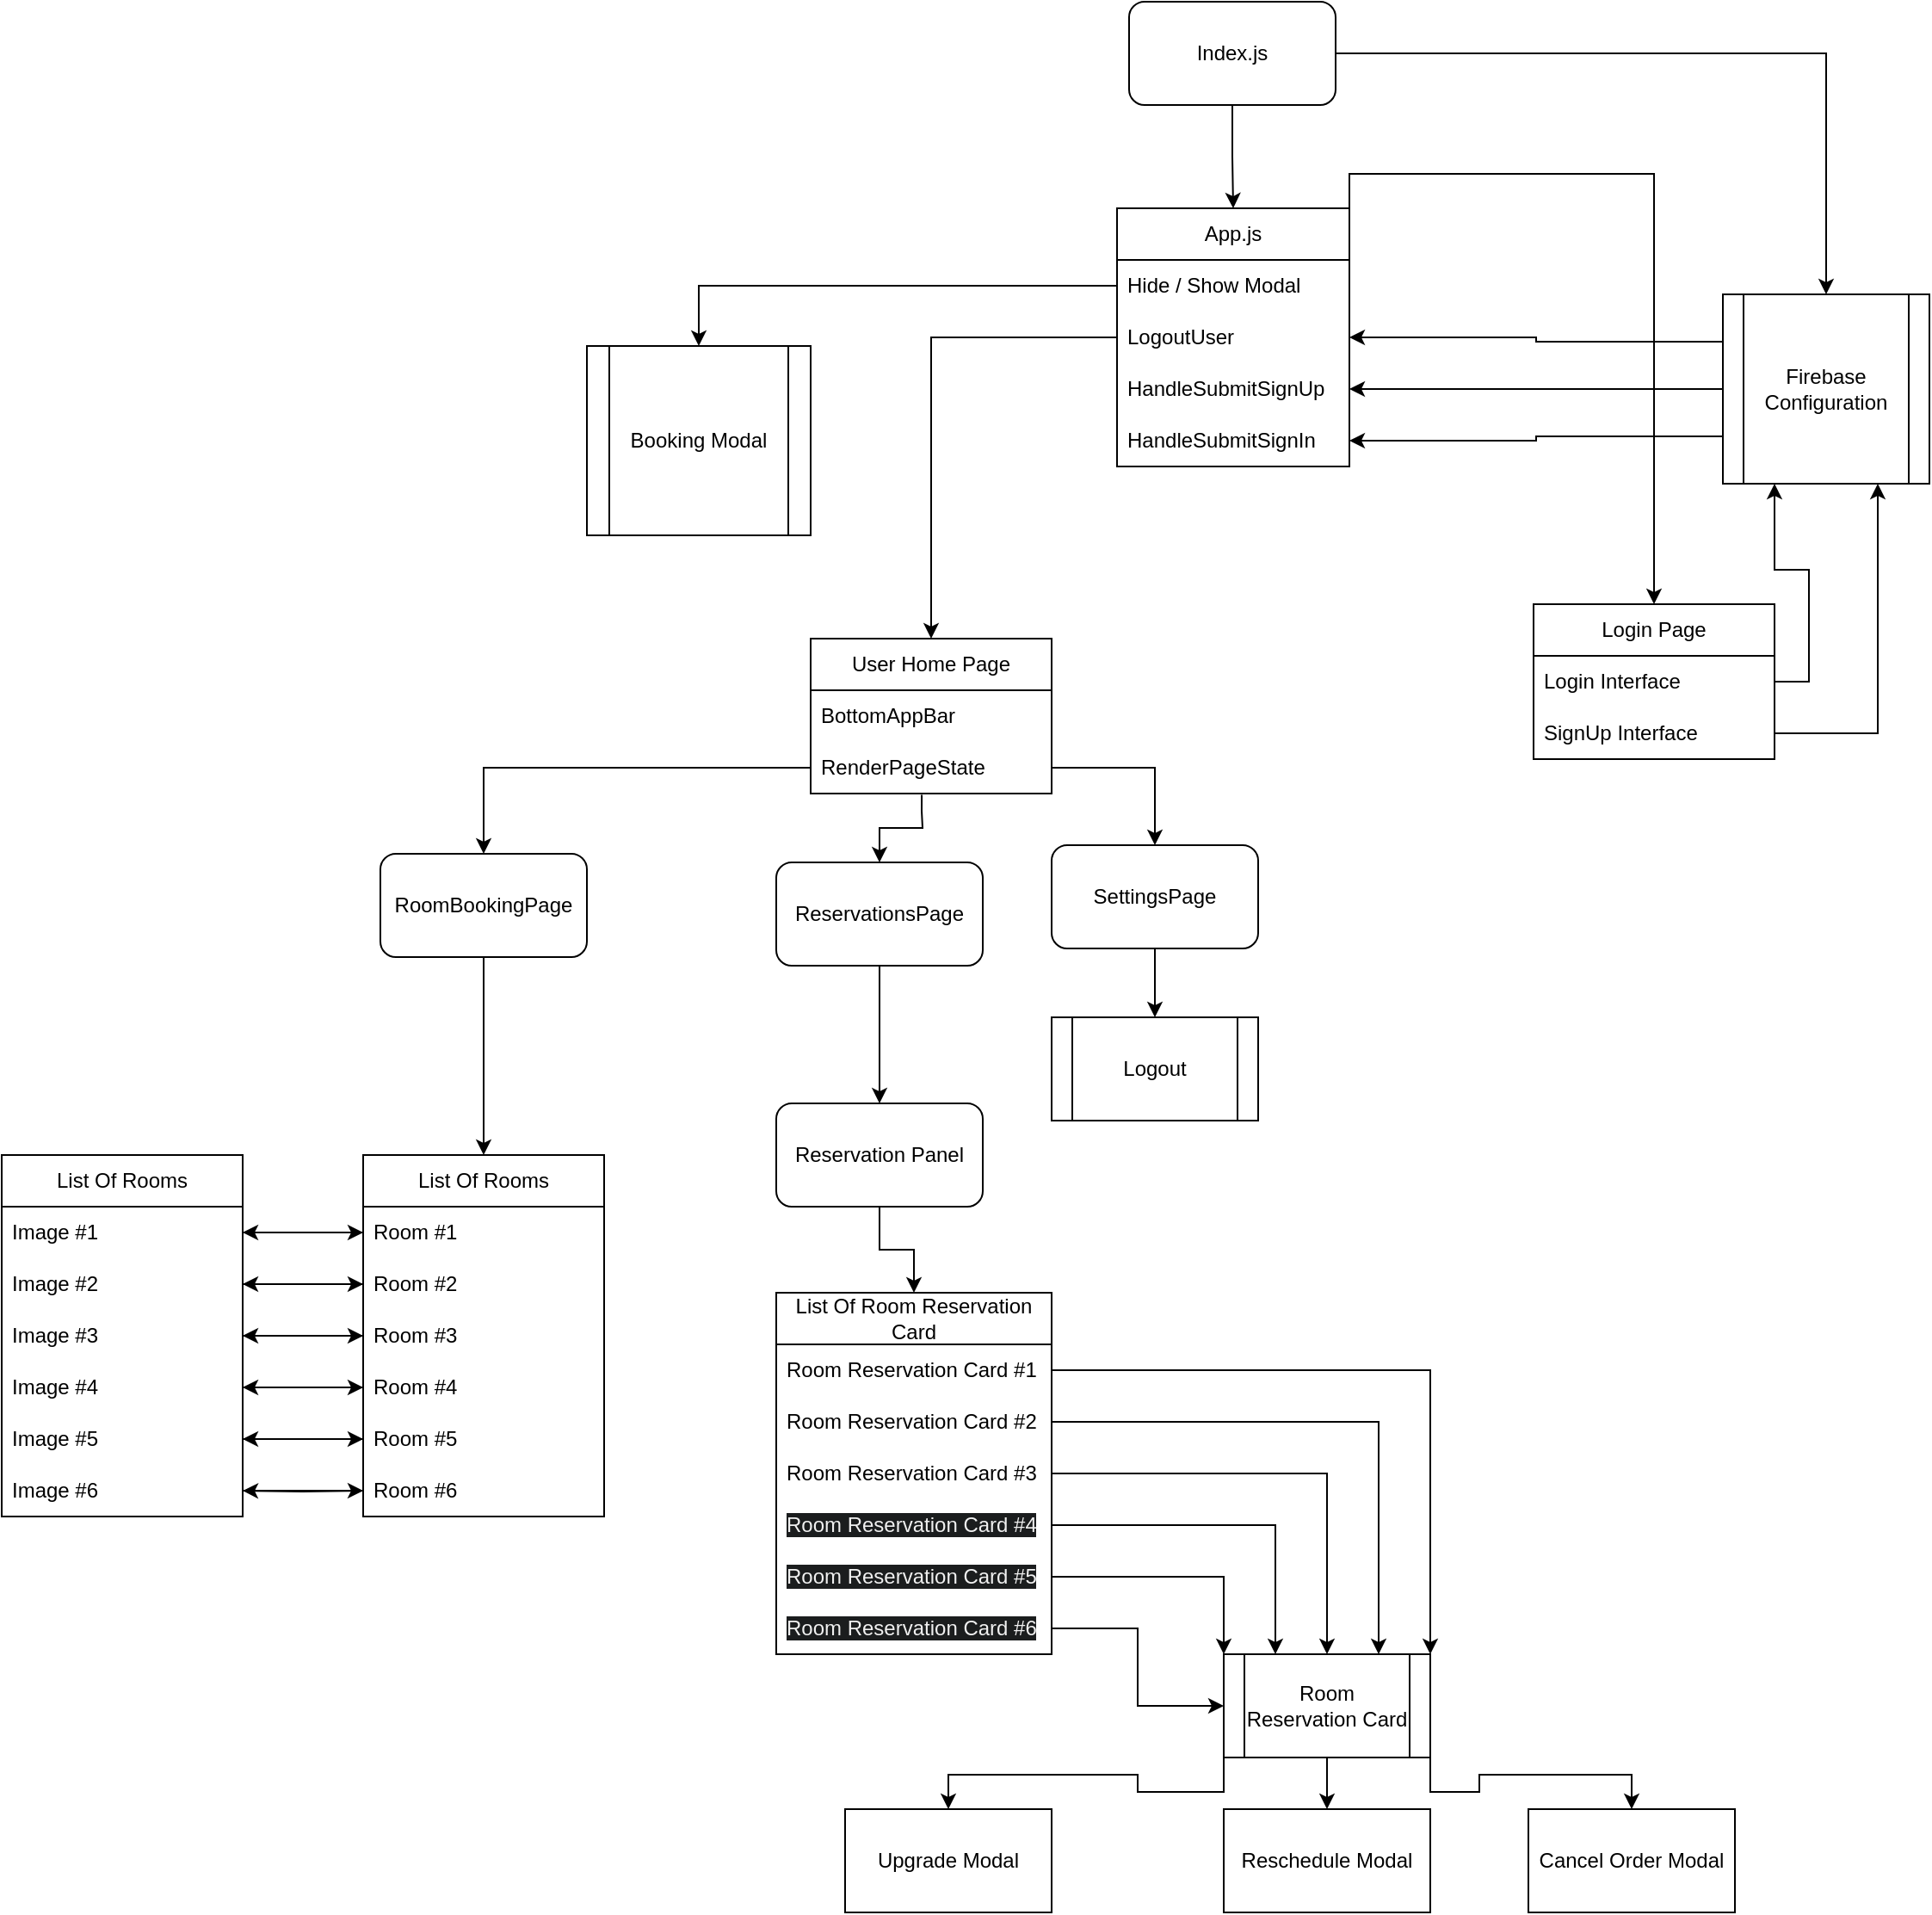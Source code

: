 <mxfile version="22.1.11" type="device">
  <diagram name="Page-1" id="fC-1QN6oKzip-LwIXJCM">
    <mxGraphModel dx="2195" dy="911" grid="1" gridSize="10" guides="1" tooltips="1" connect="1" arrows="1" fold="1" page="1" pageScale="1" pageWidth="827" pageHeight="1169" math="0" shadow="0">
      <root>
        <mxCell id="0" />
        <mxCell id="1" parent="0" />
        <mxCell id="4wX1jDL3cmZwA2tX-pQN-3" style="edgeStyle=orthogonalEdgeStyle;rounded=0;orthogonalLoop=1;jettySize=auto;html=1;exitX=0.5;exitY=1;exitDx=0;exitDy=0;entryX=0.5;entryY=0;entryDx=0;entryDy=0;" edge="1" parent="1" source="4wX1jDL3cmZwA2tX-pQN-1" target="4wX1jDL3cmZwA2tX-pQN-4">
          <mxGeometry relative="1" as="geometry">
            <mxPoint x="655" y="140" as="targetPoint" />
          </mxGeometry>
        </mxCell>
        <mxCell id="4wX1jDL3cmZwA2tX-pQN-11" style="edgeStyle=orthogonalEdgeStyle;rounded=0;orthogonalLoop=1;jettySize=auto;html=1;exitX=1;exitY=0.5;exitDx=0;exitDy=0;" edge="1" parent="1" source="4wX1jDL3cmZwA2tX-pQN-1" target="4wX1jDL3cmZwA2tX-pQN-10">
          <mxGeometry relative="1" as="geometry" />
        </mxCell>
        <mxCell id="4wX1jDL3cmZwA2tX-pQN-1" value="Index.js" style="rounded=1;whiteSpace=wrap;html=1;" vertex="1" parent="1">
          <mxGeometry x="595" y="30" width="120" height="60" as="geometry" />
        </mxCell>
        <mxCell id="4wX1jDL3cmZwA2tX-pQN-115" style="edgeStyle=orthogonalEdgeStyle;rounded=0;orthogonalLoop=1;jettySize=auto;html=1;exitX=1;exitY=0;exitDx=0;exitDy=0;entryX=0.5;entryY=0;entryDx=0;entryDy=0;" edge="1" parent="1" source="4wX1jDL3cmZwA2tX-pQN-4" target="4wX1jDL3cmZwA2tX-pQN-111">
          <mxGeometry relative="1" as="geometry" />
        </mxCell>
        <mxCell id="4wX1jDL3cmZwA2tX-pQN-4" value="App.js" style="swimlane;fontStyle=0;childLayout=stackLayout;horizontal=1;startSize=30;horizontalStack=0;resizeParent=1;resizeParentMax=0;resizeLast=0;collapsible=1;marginBottom=0;whiteSpace=wrap;html=1;" vertex="1" parent="1">
          <mxGeometry x="588" y="150" width="135" height="150" as="geometry">
            <mxRectangle x="355" y="150" width="70" height="30" as="alternateBounds" />
          </mxGeometry>
        </mxCell>
        <mxCell id="4wX1jDL3cmZwA2tX-pQN-8" value="Hide / Show Modal" style="text;strokeColor=none;fillColor=none;align=left;verticalAlign=middle;spacingLeft=4;spacingRight=4;overflow=hidden;points=[[0,0.5],[1,0.5]];portConstraint=eastwest;rotatable=0;whiteSpace=wrap;html=1;" vertex="1" parent="4wX1jDL3cmZwA2tX-pQN-4">
          <mxGeometry y="30" width="135" height="30" as="geometry" />
        </mxCell>
        <mxCell id="4wX1jDL3cmZwA2tX-pQN-5" value="LogoutUser" style="text;strokeColor=none;fillColor=none;align=left;verticalAlign=middle;spacingLeft=4;spacingRight=4;overflow=hidden;points=[[0,0.5],[1,0.5]];portConstraint=eastwest;rotatable=0;whiteSpace=wrap;html=1;" vertex="1" parent="4wX1jDL3cmZwA2tX-pQN-4">
          <mxGeometry y="60" width="135" height="30" as="geometry" />
        </mxCell>
        <mxCell id="4wX1jDL3cmZwA2tX-pQN-6" value="HandleSubmitSignUp" style="text;strokeColor=none;fillColor=none;align=left;verticalAlign=middle;spacingLeft=4;spacingRight=4;overflow=hidden;points=[[0,0.5],[1,0.5]];portConstraint=eastwest;rotatable=0;whiteSpace=wrap;html=1;" vertex="1" parent="4wX1jDL3cmZwA2tX-pQN-4">
          <mxGeometry y="90" width="135" height="30" as="geometry" />
        </mxCell>
        <mxCell id="4wX1jDL3cmZwA2tX-pQN-7" value="HandleSubmitSignIn" style="text;strokeColor=none;fillColor=none;align=left;verticalAlign=middle;spacingLeft=4;spacingRight=4;overflow=hidden;points=[[0,0.5],[1,0.5]];portConstraint=eastwest;rotatable=0;whiteSpace=wrap;html=1;" vertex="1" parent="4wX1jDL3cmZwA2tX-pQN-4">
          <mxGeometry y="120" width="135" height="30" as="geometry" />
        </mxCell>
        <mxCell id="4wX1jDL3cmZwA2tX-pQN-12" style="edgeStyle=orthogonalEdgeStyle;rounded=0;orthogonalLoop=1;jettySize=auto;html=1;exitX=0;exitY=0.25;exitDx=0;exitDy=0;entryX=1;entryY=0.5;entryDx=0;entryDy=0;" edge="1" parent="1" source="4wX1jDL3cmZwA2tX-pQN-10" target="4wX1jDL3cmZwA2tX-pQN-5">
          <mxGeometry relative="1" as="geometry" />
        </mxCell>
        <mxCell id="4wX1jDL3cmZwA2tX-pQN-19" style="edgeStyle=orthogonalEdgeStyle;rounded=0;orthogonalLoop=1;jettySize=auto;html=1;exitX=0;exitY=0.5;exitDx=0;exitDy=0;entryX=1;entryY=0.5;entryDx=0;entryDy=0;" edge="1" parent="1" source="4wX1jDL3cmZwA2tX-pQN-10" target="4wX1jDL3cmZwA2tX-pQN-6">
          <mxGeometry relative="1" as="geometry" />
        </mxCell>
        <mxCell id="4wX1jDL3cmZwA2tX-pQN-20" style="edgeStyle=orthogonalEdgeStyle;rounded=0;orthogonalLoop=1;jettySize=auto;html=1;exitX=0;exitY=0.75;exitDx=0;exitDy=0;entryX=1;entryY=0.5;entryDx=0;entryDy=0;" edge="1" parent="1" source="4wX1jDL3cmZwA2tX-pQN-10" target="4wX1jDL3cmZwA2tX-pQN-7">
          <mxGeometry relative="1" as="geometry" />
        </mxCell>
        <mxCell id="4wX1jDL3cmZwA2tX-pQN-10" value="Firebase Configuration" style="shape=process;whiteSpace=wrap;html=1;backgroundOutline=1;" vertex="1" parent="1">
          <mxGeometry x="940" y="200" width="120" height="110" as="geometry" />
        </mxCell>
        <mxCell id="4wX1jDL3cmZwA2tX-pQN-15" value="Booking Modal" style="shape=process;whiteSpace=wrap;html=1;backgroundOutline=1;" vertex="1" parent="1">
          <mxGeometry x="280" y="230" width="130" height="110" as="geometry" />
        </mxCell>
        <mxCell id="4wX1jDL3cmZwA2tX-pQN-16" style="edgeStyle=orthogonalEdgeStyle;rounded=0;orthogonalLoop=1;jettySize=auto;html=1;exitX=0;exitY=0.5;exitDx=0;exitDy=0;entryX=0.5;entryY=0;entryDx=0;entryDy=0;" edge="1" parent="1" source="4wX1jDL3cmZwA2tX-pQN-8" target="4wX1jDL3cmZwA2tX-pQN-15">
          <mxGeometry relative="1" as="geometry" />
        </mxCell>
        <mxCell id="4wX1jDL3cmZwA2tX-pQN-24" value="User Home Page" style="swimlane;fontStyle=0;childLayout=stackLayout;horizontal=1;startSize=30;horizontalStack=0;resizeParent=1;resizeParentMax=0;resizeLast=0;collapsible=1;marginBottom=0;whiteSpace=wrap;html=1;" vertex="1" parent="1">
          <mxGeometry x="410" y="400" width="140" height="90" as="geometry" />
        </mxCell>
        <mxCell id="4wX1jDL3cmZwA2tX-pQN-26" value="BottomAppBar" style="text;strokeColor=none;fillColor=none;align=left;verticalAlign=middle;spacingLeft=4;spacingRight=4;overflow=hidden;points=[[0,0.5],[1,0.5]];portConstraint=eastwest;rotatable=0;whiteSpace=wrap;html=1;" vertex="1" parent="4wX1jDL3cmZwA2tX-pQN-24">
          <mxGeometry y="30" width="140" height="30" as="geometry" />
        </mxCell>
        <mxCell id="4wX1jDL3cmZwA2tX-pQN-25" value="RenderPageState" style="text;strokeColor=none;fillColor=none;align=left;verticalAlign=middle;spacingLeft=4;spacingRight=4;overflow=hidden;points=[[0,0.5],[1,0.5]];portConstraint=eastwest;rotatable=0;whiteSpace=wrap;html=1;" vertex="1" parent="4wX1jDL3cmZwA2tX-pQN-24">
          <mxGeometry y="60" width="140" height="30" as="geometry" />
        </mxCell>
        <mxCell id="4wX1jDL3cmZwA2tX-pQN-61" style="edgeStyle=orthogonalEdgeStyle;rounded=0;orthogonalLoop=1;jettySize=auto;html=1;exitX=0.5;exitY=1;exitDx=0;exitDy=0;entryX=0.5;entryY=0;entryDx=0;entryDy=0;" edge="1" parent="1" source="4wX1jDL3cmZwA2tX-pQN-28" target="4wX1jDL3cmZwA2tX-pQN-43">
          <mxGeometry relative="1" as="geometry" />
        </mxCell>
        <mxCell id="4wX1jDL3cmZwA2tX-pQN-28" value="RoomBookingPage" style="rounded=1;whiteSpace=wrap;html=1;" vertex="1" parent="1">
          <mxGeometry x="160" y="525" width="120" height="60" as="geometry" />
        </mxCell>
        <mxCell id="4wX1jDL3cmZwA2tX-pQN-38" style="edgeStyle=orthogonalEdgeStyle;rounded=0;orthogonalLoop=1;jettySize=auto;html=1;exitX=0.5;exitY=1;exitDx=0;exitDy=0;entryX=0.5;entryY=0;entryDx=0;entryDy=0;" edge="1" parent="1" source="4wX1jDL3cmZwA2tX-pQN-29" target="4wX1jDL3cmZwA2tX-pQN-37">
          <mxGeometry relative="1" as="geometry" />
        </mxCell>
        <mxCell id="4wX1jDL3cmZwA2tX-pQN-29" value="SettingsPage" style="rounded=1;whiteSpace=wrap;html=1;" vertex="1" parent="1">
          <mxGeometry x="550" y="520" width="120" height="60" as="geometry" />
        </mxCell>
        <mxCell id="4wX1jDL3cmZwA2tX-pQN-76" value="" style="edgeStyle=orthogonalEdgeStyle;rounded=0;orthogonalLoop=1;jettySize=auto;html=1;" edge="1" parent="1" source="4wX1jDL3cmZwA2tX-pQN-30" target="4wX1jDL3cmZwA2tX-pQN-75">
          <mxGeometry relative="1" as="geometry" />
        </mxCell>
        <mxCell id="4wX1jDL3cmZwA2tX-pQN-30" value="ReservationsPage" style="rounded=1;whiteSpace=wrap;html=1;" vertex="1" parent="1">
          <mxGeometry x="390" y="530" width="120" height="60" as="geometry" />
        </mxCell>
        <mxCell id="4wX1jDL3cmZwA2tX-pQN-35" style="edgeStyle=orthogonalEdgeStyle;rounded=0;orthogonalLoop=1;jettySize=auto;html=1;exitX=0;exitY=0.5;exitDx=0;exitDy=0;entryX=0.5;entryY=0;entryDx=0;entryDy=0;" edge="1" parent="1" source="4wX1jDL3cmZwA2tX-pQN-5" target="4wX1jDL3cmZwA2tX-pQN-24">
          <mxGeometry relative="1" as="geometry" />
        </mxCell>
        <mxCell id="4wX1jDL3cmZwA2tX-pQN-37" value="Logout" style="shape=process;whiteSpace=wrap;html=1;backgroundOutline=1;" vertex="1" parent="1">
          <mxGeometry x="550" y="620" width="120" height="60" as="geometry" />
        </mxCell>
        <mxCell id="4wX1jDL3cmZwA2tX-pQN-39" style="edgeStyle=orthogonalEdgeStyle;rounded=0;orthogonalLoop=1;jettySize=auto;html=1;exitX=1;exitY=0.5;exitDx=0;exitDy=0;entryX=0.5;entryY=0;entryDx=0;entryDy=0;" edge="1" parent="1" source="4wX1jDL3cmZwA2tX-pQN-25" target="4wX1jDL3cmZwA2tX-pQN-29">
          <mxGeometry relative="1" as="geometry" />
        </mxCell>
        <mxCell id="4wX1jDL3cmZwA2tX-pQN-40" style="edgeStyle=orthogonalEdgeStyle;rounded=0;orthogonalLoop=1;jettySize=auto;html=1;exitX=0;exitY=0.5;exitDx=0;exitDy=0;entryX=0.5;entryY=0;entryDx=0;entryDy=0;" edge="1" parent="1" source="4wX1jDL3cmZwA2tX-pQN-25" target="4wX1jDL3cmZwA2tX-pQN-28">
          <mxGeometry relative="1" as="geometry" />
        </mxCell>
        <mxCell id="4wX1jDL3cmZwA2tX-pQN-42" style="edgeStyle=orthogonalEdgeStyle;rounded=0;orthogonalLoop=1;jettySize=auto;html=1;exitX=0.461;exitY=1.027;exitDx=0;exitDy=0;entryX=0.5;entryY=0;entryDx=0;entryDy=0;exitPerimeter=0;" edge="1" parent="1" source="4wX1jDL3cmZwA2tX-pQN-25" target="4wX1jDL3cmZwA2tX-pQN-30">
          <mxGeometry relative="1" as="geometry">
            <Array as="points">
              <mxPoint x="475" y="500" />
              <mxPoint x="475" y="510" />
              <mxPoint x="460" y="510" />
            </Array>
          </mxGeometry>
        </mxCell>
        <mxCell id="4wX1jDL3cmZwA2tX-pQN-43" value="List Of Rooms" style="swimlane;fontStyle=0;childLayout=stackLayout;horizontal=1;startSize=30;horizontalStack=0;resizeParent=1;resizeParentMax=0;resizeLast=0;collapsible=1;marginBottom=0;whiteSpace=wrap;html=1;" vertex="1" parent="1">
          <mxGeometry x="150" y="700" width="140" height="210" as="geometry" />
        </mxCell>
        <mxCell id="4wX1jDL3cmZwA2tX-pQN-44" value="Room #1" style="text;strokeColor=none;fillColor=none;align=left;verticalAlign=middle;spacingLeft=4;spacingRight=4;overflow=hidden;points=[[0,0.5],[1,0.5]];portConstraint=eastwest;rotatable=0;whiteSpace=wrap;html=1;" vertex="1" parent="4wX1jDL3cmZwA2tX-pQN-43">
          <mxGeometry y="30" width="140" height="30" as="geometry" />
        </mxCell>
        <mxCell id="4wX1jDL3cmZwA2tX-pQN-45" value="Room #2" style="text;strokeColor=none;fillColor=none;align=left;verticalAlign=middle;spacingLeft=4;spacingRight=4;overflow=hidden;points=[[0,0.5],[1,0.5]];portConstraint=eastwest;rotatable=0;whiteSpace=wrap;html=1;" vertex="1" parent="4wX1jDL3cmZwA2tX-pQN-43">
          <mxGeometry y="60" width="140" height="30" as="geometry" />
        </mxCell>
        <mxCell id="4wX1jDL3cmZwA2tX-pQN-46" value="Room #3" style="text;strokeColor=none;fillColor=none;align=left;verticalAlign=middle;spacingLeft=4;spacingRight=4;overflow=hidden;points=[[0,0.5],[1,0.5]];portConstraint=eastwest;rotatable=0;whiteSpace=wrap;html=1;" vertex="1" parent="4wX1jDL3cmZwA2tX-pQN-43">
          <mxGeometry y="90" width="140" height="30" as="geometry" />
        </mxCell>
        <mxCell id="4wX1jDL3cmZwA2tX-pQN-57" value="Room #4" style="text;strokeColor=none;fillColor=none;align=left;verticalAlign=middle;spacingLeft=4;spacingRight=4;overflow=hidden;points=[[0,0.5],[1,0.5]];portConstraint=eastwest;rotatable=0;whiteSpace=wrap;html=1;" vertex="1" parent="4wX1jDL3cmZwA2tX-pQN-43">
          <mxGeometry y="120" width="140" height="30" as="geometry" />
        </mxCell>
        <mxCell id="4wX1jDL3cmZwA2tX-pQN-58" value="Room #5" style="text;strokeColor=none;fillColor=none;align=left;verticalAlign=middle;spacingLeft=4;spacingRight=4;overflow=hidden;points=[[0,0.5],[1,0.5]];portConstraint=eastwest;rotatable=0;whiteSpace=wrap;html=1;" vertex="1" parent="4wX1jDL3cmZwA2tX-pQN-43">
          <mxGeometry y="150" width="140" height="30" as="geometry" />
        </mxCell>
        <mxCell id="4wX1jDL3cmZwA2tX-pQN-59" value="Room #6" style="text;strokeColor=none;fillColor=none;align=left;verticalAlign=middle;spacingLeft=4;spacingRight=4;overflow=hidden;points=[[0,0.5],[1,0.5]];portConstraint=eastwest;rotatable=0;whiteSpace=wrap;html=1;" vertex="1" parent="4wX1jDL3cmZwA2tX-pQN-43">
          <mxGeometry y="180" width="140" height="30" as="geometry" />
        </mxCell>
        <mxCell id="4wX1jDL3cmZwA2tX-pQN-62" value="List Of Rooms" style="swimlane;fontStyle=0;childLayout=stackLayout;horizontal=1;startSize=30;horizontalStack=0;resizeParent=1;resizeParentMax=0;resizeLast=0;collapsible=1;marginBottom=0;whiteSpace=wrap;html=1;" vertex="1" parent="1">
          <mxGeometry x="-60" y="700" width="140" height="210" as="geometry" />
        </mxCell>
        <mxCell id="4wX1jDL3cmZwA2tX-pQN-63" value="Image #1" style="text;strokeColor=none;fillColor=none;align=left;verticalAlign=middle;spacingLeft=4;spacingRight=4;overflow=hidden;points=[[0,0.5],[1,0.5]];portConstraint=eastwest;rotatable=0;whiteSpace=wrap;html=1;" vertex="1" parent="4wX1jDL3cmZwA2tX-pQN-62">
          <mxGeometry y="30" width="140" height="30" as="geometry" />
        </mxCell>
        <mxCell id="4wX1jDL3cmZwA2tX-pQN-106" style="edgeStyle=orthogonalEdgeStyle;rounded=0;orthogonalLoop=1;jettySize=auto;html=1;exitX=1;exitY=0.5;exitDx=0;exitDy=0;" edge="1" parent="4wX1jDL3cmZwA2tX-pQN-62" source="4wX1jDL3cmZwA2tX-pQN-64">
          <mxGeometry relative="1" as="geometry">
            <mxPoint x="210" y="75" as="targetPoint" />
          </mxGeometry>
        </mxCell>
        <mxCell id="4wX1jDL3cmZwA2tX-pQN-64" value="Image #2" style="text;strokeColor=none;fillColor=none;align=left;verticalAlign=middle;spacingLeft=4;spacingRight=4;overflow=hidden;points=[[0,0.5],[1,0.5]];portConstraint=eastwest;rotatable=0;whiteSpace=wrap;html=1;" vertex="1" parent="4wX1jDL3cmZwA2tX-pQN-62">
          <mxGeometry y="60" width="140" height="30" as="geometry" />
        </mxCell>
        <mxCell id="4wX1jDL3cmZwA2tX-pQN-65" value="Image&amp;nbsp;#3" style="text;strokeColor=none;fillColor=none;align=left;verticalAlign=middle;spacingLeft=4;spacingRight=4;overflow=hidden;points=[[0,0.5],[1,0.5]];portConstraint=eastwest;rotatable=0;whiteSpace=wrap;html=1;" vertex="1" parent="4wX1jDL3cmZwA2tX-pQN-62">
          <mxGeometry y="90" width="140" height="30" as="geometry" />
        </mxCell>
        <mxCell id="4wX1jDL3cmZwA2tX-pQN-66" value="Image&amp;nbsp;#4" style="text;strokeColor=none;fillColor=none;align=left;verticalAlign=middle;spacingLeft=4;spacingRight=4;overflow=hidden;points=[[0,0.5],[1,0.5]];portConstraint=eastwest;rotatable=0;whiteSpace=wrap;html=1;" vertex="1" parent="4wX1jDL3cmZwA2tX-pQN-62">
          <mxGeometry y="120" width="140" height="30" as="geometry" />
        </mxCell>
        <mxCell id="4wX1jDL3cmZwA2tX-pQN-67" value="Image&amp;nbsp;#5" style="text;strokeColor=none;fillColor=none;align=left;verticalAlign=middle;spacingLeft=4;spacingRight=4;overflow=hidden;points=[[0,0.5],[1,0.5]];portConstraint=eastwest;rotatable=0;whiteSpace=wrap;html=1;" vertex="1" parent="4wX1jDL3cmZwA2tX-pQN-62">
          <mxGeometry y="150" width="140" height="30" as="geometry" />
        </mxCell>
        <mxCell id="4wX1jDL3cmZwA2tX-pQN-68" value="Image&amp;nbsp;#6" style="text;strokeColor=none;fillColor=none;align=left;verticalAlign=middle;spacingLeft=4;spacingRight=4;overflow=hidden;points=[[0,0.5],[1,0.5]];portConstraint=eastwest;rotatable=0;whiteSpace=wrap;html=1;" vertex="1" parent="4wX1jDL3cmZwA2tX-pQN-62">
          <mxGeometry y="180" width="140" height="30" as="geometry" />
        </mxCell>
        <mxCell id="4wX1jDL3cmZwA2tX-pQN-69" style="edgeStyle=orthogonalEdgeStyle;rounded=0;orthogonalLoop=1;jettySize=auto;html=1;exitX=0;exitY=0.5;exitDx=0;exitDy=0;entryX=1;entryY=0.5;entryDx=0;entryDy=0;" edge="1" parent="1" source="4wX1jDL3cmZwA2tX-pQN-44" target="4wX1jDL3cmZwA2tX-pQN-63">
          <mxGeometry relative="1" as="geometry" />
        </mxCell>
        <mxCell id="4wX1jDL3cmZwA2tX-pQN-70" style="edgeStyle=orthogonalEdgeStyle;rounded=0;orthogonalLoop=1;jettySize=auto;html=1;exitX=0;exitY=0.5;exitDx=0;exitDy=0;entryX=1;entryY=0.5;entryDx=0;entryDy=0;" edge="1" parent="1" source="4wX1jDL3cmZwA2tX-pQN-45" target="4wX1jDL3cmZwA2tX-pQN-64">
          <mxGeometry relative="1" as="geometry" />
        </mxCell>
        <mxCell id="4wX1jDL3cmZwA2tX-pQN-71" style="edgeStyle=orthogonalEdgeStyle;rounded=0;orthogonalLoop=1;jettySize=auto;html=1;exitX=0;exitY=0.5;exitDx=0;exitDy=0;entryX=1;entryY=0.5;entryDx=0;entryDy=0;" edge="1" parent="1" source="4wX1jDL3cmZwA2tX-pQN-46" target="4wX1jDL3cmZwA2tX-pQN-65">
          <mxGeometry relative="1" as="geometry" />
        </mxCell>
        <mxCell id="4wX1jDL3cmZwA2tX-pQN-72" style="edgeStyle=orthogonalEdgeStyle;rounded=0;orthogonalLoop=1;jettySize=auto;html=1;exitX=0;exitY=0.5;exitDx=0;exitDy=0;entryX=1;entryY=0.5;entryDx=0;entryDy=0;" edge="1" parent="1" source="4wX1jDL3cmZwA2tX-pQN-57" target="4wX1jDL3cmZwA2tX-pQN-66">
          <mxGeometry relative="1" as="geometry" />
        </mxCell>
        <mxCell id="4wX1jDL3cmZwA2tX-pQN-73" style="edgeStyle=orthogonalEdgeStyle;rounded=0;orthogonalLoop=1;jettySize=auto;html=1;exitX=0;exitY=0.5;exitDx=0;exitDy=0;entryX=1;entryY=0.5;entryDx=0;entryDy=0;" edge="1" parent="1" source="4wX1jDL3cmZwA2tX-pQN-58" target="4wX1jDL3cmZwA2tX-pQN-67">
          <mxGeometry relative="1" as="geometry" />
        </mxCell>
        <mxCell id="4wX1jDL3cmZwA2tX-pQN-74" style="edgeStyle=orthogonalEdgeStyle;rounded=0;orthogonalLoop=1;jettySize=auto;html=1;entryX=1;entryY=0.5;entryDx=0;entryDy=0;" edge="1" parent="1" target="4wX1jDL3cmZwA2tX-pQN-68">
          <mxGeometry relative="1" as="geometry">
            <mxPoint x="150" y="895" as="sourcePoint" />
          </mxGeometry>
        </mxCell>
        <mxCell id="4wX1jDL3cmZwA2tX-pQN-102" style="edgeStyle=orthogonalEdgeStyle;rounded=0;orthogonalLoop=1;jettySize=auto;html=1;exitX=0.5;exitY=1;exitDx=0;exitDy=0;entryX=0.5;entryY=0;entryDx=0;entryDy=0;" edge="1" parent="1" source="4wX1jDL3cmZwA2tX-pQN-75" target="4wX1jDL3cmZwA2tX-pQN-77">
          <mxGeometry relative="1" as="geometry" />
        </mxCell>
        <mxCell id="4wX1jDL3cmZwA2tX-pQN-75" value="Reservation Panel" style="whiteSpace=wrap;html=1;rounded=1;" vertex="1" parent="1">
          <mxGeometry x="390" y="670" width="120" height="60" as="geometry" />
        </mxCell>
        <mxCell id="4wX1jDL3cmZwA2tX-pQN-77" value="List Of Room Reservation Card" style="swimlane;fontStyle=0;childLayout=stackLayout;horizontal=1;startSize=30;horizontalStack=0;resizeParent=1;resizeParentMax=0;resizeLast=0;collapsible=1;marginBottom=0;whiteSpace=wrap;html=1;" vertex="1" parent="1">
          <mxGeometry x="390" y="780" width="160" height="210" as="geometry" />
        </mxCell>
        <mxCell id="4wX1jDL3cmZwA2tX-pQN-78" value="Room Reservation Card #1" style="text;strokeColor=none;fillColor=none;align=left;verticalAlign=middle;spacingLeft=4;spacingRight=4;overflow=hidden;points=[[0,0.5],[1,0.5]];portConstraint=eastwest;rotatable=0;whiteSpace=wrap;html=1;" vertex="1" parent="4wX1jDL3cmZwA2tX-pQN-77">
          <mxGeometry y="30" width="160" height="30" as="geometry" />
        </mxCell>
        <mxCell id="4wX1jDL3cmZwA2tX-pQN-79" value="Room Reservation Card #2" style="text;strokeColor=none;fillColor=none;align=left;verticalAlign=middle;spacingLeft=4;spacingRight=4;overflow=hidden;points=[[0,0.5],[1,0.5]];portConstraint=eastwest;rotatable=0;whiteSpace=wrap;html=1;" vertex="1" parent="4wX1jDL3cmZwA2tX-pQN-77">
          <mxGeometry y="60" width="160" height="30" as="geometry" />
        </mxCell>
        <mxCell id="4wX1jDL3cmZwA2tX-pQN-80" value="Room Reservation Card #3" style="text;strokeColor=none;fillColor=none;align=left;verticalAlign=middle;spacingLeft=4;spacingRight=4;overflow=hidden;points=[[0,0.5],[1,0.5]];portConstraint=eastwest;rotatable=0;whiteSpace=wrap;html=1;" vertex="1" parent="4wX1jDL3cmZwA2tX-pQN-77">
          <mxGeometry y="90" width="160" height="30" as="geometry" />
        </mxCell>
        <mxCell id="4wX1jDL3cmZwA2tX-pQN-81" value="&lt;span style=&quot;color: rgb(240, 240, 240); font-family: Helvetica; font-size: 12px; font-style: normal; font-variant-ligatures: normal; font-variant-caps: normal; font-weight: 400; letter-spacing: normal; orphans: 2; text-align: left; text-indent: 0px; text-transform: none; widows: 2; word-spacing: 0px; -webkit-text-stroke-width: 0px; background-color: rgb(27, 29, 30); text-decoration-thickness: initial; text-decoration-style: initial; text-decoration-color: initial; float: none; display: inline !important;&quot;&gt;Room Reservation Card #4&lt;/span&gt;" style="text;strokeColor=none;fillColor=none;align=left;verticalAlign=middle;spacingLeft=4;spacingRight=4;overflow=hidden;points=[[0,0.5],[1,0.5]];portConstraint=eastwest;rotatable=0;whiteSpace=wrap;html=1;" vertex="1" parent="4wX1jDL3cmZwA2tX-pQN-77">
          <mxGeometry y="120" width="160" height="30" as="geometry" />
        </mxCell>
        <mxCell id="4wX1jDL3cmZwA2tX-pQN-82" value="&lt;span style=&quot;color: rgb(240, 240, 240); font-family: Helvetica; font-size: 12px; font-style: normal; font-variant-ligatures: normal; font-variant-caps: normal; font-weight: 400; letter-spacing: normal; orphans: 2; text-align: left; text-indent: 0px; text-transform: none; widows: 2; word-spacing: 0px; -webkit-text-stroke-width: 0px; background-color: rgb(27, 29, 30); text-decoration-thickness: initial; text-decoration-style: initial; text-decoration-color: initial; float: none; display: inline !important;&quot;&gt;Room Reservation Card #5&lt;/span&gt;" style="text;strokeColor=none;fillColor=none;align=left;verticalAlign=middle;spacingLeft=4;spacingRight=4;overflow=hidden;points=[[0,0.5],[1,0.5]];portConstraint=eastwest;rotatable=0;whiteSpace=wrap;html=1;" vertex="1" parent="4wX1jDL3cmZwA2tX-pQN-77">
          <mxGeometry y="150" width="160" height="30" as="geometry" />
        </mxCell>
        <mxCell id="4wX1jDL3cmZwA2tX-pQN-83" value="&lt;span style=&quot;color: rgb(240, 240, 240); font-family: Helvetica; font-size: 12px; font-style: normal; font-variant-ligatures: normal; font-variant-caps: normal; font-weight: 400; letter-spacing: normal; orphans: 2; text-align: left; text-indent: 0px; text-transform: none; widows: 2; word-spacing: 0px; -webkit-text-stroke-width: 0px; background-color: rgb(27, 29, 30); text-decoration-thickness: initial; text-decoration-style: initial; text-decoration-color: initial; float: none; display: inline !important;&quot;&gt;Room Reservation Card #6&lt;/span&gt;" style="text;strokeColor=none;fillColor=none;align=left;verticalAlign=middle;spacingLeft=4;spacingRight=4;overflow=hidden;points=[[0,0.5],[1,0.5]];portConstraint=eastwest;rotatable=0;whiteSpace=wrap;html=1;" vertex="1" parent="4wX1jDL3cmZwA2tX-pQN-77">
          <mxGeometry y="180" width="160" height="30" as="geometry" />
        </mxCell>
        <mxCell id="4wX1jDL3cmZwA2tX-pQN-99" style="edgeStyle=orthogonalEdgeStyle;rounded=0;orthogonalLoop=1;jettySize=auto;html=1;exitX=0;exitY=1;exitDx=0;exitDy=0;entryX=0.5;entryY=0;entryDx=0;entryDy=0;" edge="1" parent="1" source="4wX1jDL3cmZwA2tX-pQN-84" target="4wX1jDL3cmZwA2tX-pQN-96">
          <mxGeometry relative="1" as="geometry" />
        </mxCell>
        <mxCell id="4wX1jDL3cmZwA2tX-pQN-100" style="edgeStyle=orthogonalEdgeStyle;rounded=0;orthogonalLoop=1;jettySize=auto;html=1;exitX=0.5;exitY=1;exitDx=0;exitDy=0;entryX=0.5;entryY=0;entryDx=0;entryDy=0;" edge="1" parent="1" source="4wX1jDL3cmZwA2tX-pQN-84" target="4wX1jDL3cmZwA2tX-pQN-97">
          <mxGeometry relative="1" as="geometry" />
        </mxCell>
        <mxCell id="4wX1jDL3cmZwA2tX-pQN-101" style="edgeStyle=orthogonalEdgeStyle;rounded=0;orthogonalLoop=1;jettySize=auto;html=1;exitX=1;exitY=1;exitDx=0;exitDy=0;entryX=0.5;entryY=0;entryDx=0;entryDy=0;" edge="1" parent="1" source="4wX1jDL3cmZwA2tX-pQN-84" target="4wX1jDL3cmZwA2tX-pQN-98">
          <mxGeometry relative="1" as="geometry" />
        </mxCell>
        <mxCell id="4wX1jDL3cmZwA2tX-pQN-84" value="Room Reservation Card" style="shape=process;whiteSpace=wrap;html=1;backgroundOutline=1;" vertex="1" parent="1">
          <mxGeometry x="650" y="990" width="120" height="60" as="geometry" />
        </mxCell>
        <mxCell id="4wX1jDL3cmZwA2tX-pQN-85" style="edgeStyle=orthogonalEdgeStyle;rounded=0;orthogonalLoop=1;jettySize=auto;html=1;exitX=1;exitY=0.5;exitDx=0;exitDy=0;entryX=1;entryY=0;entryDx=0;entryDy=0;" edge="1" parent="1" source="4wX1jDL3cmZwA2tX-pQN-78" target="4wX1jDL3cmZwA2tX-pQN-84">
          <mxGeometry relative="1" as="geometry" />
        </mxCell>
        <mxCell id="4wX1jDL3cmZwA2tX-pQN-86" style="edgeStyle=orthogonalEdgeStyle;rounded=0;orthogonalLoop=1;jettySize=auto;html=1;exitX=1;exitY=0.5;exitDx=0;exitDy=0;entryX=0.75;entryY=0;entryDx=0;entryDy=0;" edge="1" parent="1" source="4wX1jDL3cmZwA2tX-pQN-79" target="4wX1jDL3cmZwA2tX-pQN-84">
          <mxGeometry relative="1" as="geometry" />
        </mxCell>
        <mxCell id="4wX1jDL3cmZwA2tX-pQN-87" style="edgeStyle=orthogonalEdgeStyle;rounded=0;orthogonalLoop=1;jettySize=auto;html=1;exitX=1;exitY=0.5;exitDx=0;exitDy=0;entryX=0.5;entryY=0;entryDx=0;entryDy=0;" edge="1" parent="1" source="4wX1jDL3cmZwA2tX-pQN-80" target="4wX1jDL3cmZwA2tX-pQN-84">
          <mxGeometry relative="1" as="geometry" />
        </mxCell>
        <mxCell id="4wX1jDL3cmZwA2tX-pQN-88" style="edgeStyle=orthogonalEdgeStyle;rounded=0;orthogonalLoop=1;jettySize=auto;html=1;exitX=1;exitY=0.5;exitDx=0;exitDy=0;entryX=0.25;entryY=0;entryDx=0;entryDy=0;" edge="1" parent="1" source="4wX1jDL3cmZwA2tX-pQN-81" target="4wX1jDL3cmZwA2tX-pQN-84">
          <mxGeometry relative="1" as="geometry" />
        </mxCell>
        <mxCell id="4wX1jDL3cmZwA2tX-pQN-94" style="edgeStyle=orthogonalEdgeStyle;rounded=0;orthogonalLoop=1;jettySize=auto;html=1;exitX=1;exitY=0.5;exitDx=0;exitDy=0;entryX=0;entryY=0;entryDx=0;entryDy=0;" edge="1" parent="1" source="4wX1jDL3cmZwA2tX-pQN-82" target="4wX1jDL3cmZwA2tX-pQN-84">
          <mxGeometry relative="1" as="geometry" />
        </mxCell>
        <mxCell id="4wX1jDL3cmZwA2tX-pQN-95" style="edgeStyle=orthogonalEdgeStyle;rounded=0;orthogonalLoop=1;jettySize=auto;html=1;exitX=1;exitY=0.5;exitDx=0;exitDy=0;entryX=0;entryY=0.5;entryDx=0;entryDy=0;" edge="1" parent="1" source="4wX1jDL3cmZwA2tX-pQN-83" target="4wX1jDL3cmZwA2tX-pQN-84">
          <mxGeometry relative="1" as="geometry" />
        </mxCell>
        <mxCell id="4wX1jDL3cmZwA2tX-pQN-96" value="Upgrade Modal" style="rounded=0;whiteSpace=wrap;html=1;" vertex="1" parent="1">
          <mxGeometry x="430" y="1080" width="120" height="60" as="geometry" />
        </mxCell>
        <mxCell id="4wX1jDL3cmZwA2tX-pQN-97" value="Reschedule Modal" style="rounded=0;whiteSpace=wrap;html=1;" vertex="1" parent="1">
          <mxGeometry x="650" y="1080" width="120" height="60" as="geometry" />
        </mxCell>
        <mxCell id="4wX1jDL3cmZwA2tX-pQN-98" value="Cancel Order Modal" style="rounded=0;whiteSpace=wrap;html=1;" vertex="1" parent="1">
          <mxGeometry x="827" y="1080" width="120" height="60" as="geometry" />
        </mxCell>
        <mxCell id="4wX1jDL3cmZwA2tX-pQN-105" style="edgeStyle=orthogonalEdgeStyle;rounded=0;orthogonalLoop=1;jettySize=auto;html=1;exitX=1;exitY=0.5;exitDx=0;exitDy=0;entryX=0;entryY=0.5;entryDx=0;entryDy=0;" edge="1" parent="1" source="4wX1jDL3cmZwA2tX-pQN-63" target="4wX1jDL3cmZwA2tX-pQN-44">
          <mxGeometry relative="1" as="geometry" />
        </mxCell>
        <mxCell id="4wX1jDL3cmZwA2tX-pQN-107" style="edgeStyle=orthogonalEdgeStyle;rounded=0;orthogonalLoop=1;jettySize=auto;html=1;exitX=1;exitY=0.5;exitDx=0;exitDy=0;entryX=0;entryY=0.5;entryDx=0;entryDy=0;" edge="1" parent="1" source="4wX1jDL3cmZwA2tX-pQN-65" target="4wX1jDL3cmZwA2tX-pQN-46">
          <mxGeometry relative="1" as="geometry" />
        </mxCell>
        <mxCell id="4wX1jDL3cmZwA2tX-pQN-108" style="edgeStyle=orthogonalEdgeStyle;rounded=0;orthogonalLoop=1;jettySize=auto;html=1;exitX=1;exitY=0.5;exitDx=0;exitDy=0;entryX=0;entryY=0.5;entryDx=0;entryDy=0;" edge="1" parent="1" source="4wX1jDL3cmZwA2tX-pQN-66" target="4wX1jDL3cmZwA2tX-pQN-57">
          <mxGeometry relative="1" as="geometry" />
        </mxCell>
        <mxCell id="4wX1jDL3cmZwA2tX-pQN-109" style="edgeStyle=orthogonalEdgeStyle;rounded=0;orthogonalLoop=1;jettySize=auto;html=1;exitX=1;exitY=0.5;exitDx=0;exitDy=0;entryX=0;entryY=0.5;entryDx=0;entryDy=0;" edge="1" parent="1" source="4wX1jDL3cmZwA2tX-pQN-67" target="4wX1jDL3cmZwA2tX-pQN-58">
          <mxGeometry relative="1" as="geometry" />
        </mxCell>
        <mxCell id="4wX1jDL3cmZwA2tX-pQN-110" style="edgeStyle=orthogonalEdgeStyle;rounded=0;orthogonalLoop=1;jettySize=auto;html=1;exitX=1;exitY=0.5;exitDx=0;exitDy=0;entryX=0;entryY=0.5;entryDx=0;entryDy=0;" edge="1" parent="1" source="4wX1jDL3cmZwA2tX-pQN-68" target="4wX1jDL3cmZwA2tX-pQN-59">
          <mxGeometry relative="1" as="geometry" />
        </mxCell>
        <mxCell id="4wX1jDL3cmZwA2tX-pQN-111" value="Login Page" style="swimlane;fontStyle=0;childLayout=stackLayout;horizontal=1;startSize=30;horizontalStack=0;resizeParent=1;resizeParentMax=0;resizeLast=0;collapsible=1;marginBottom=0;whiteSpace=wrap;html=1;" vertex="1" parent="1">
          <mxGeometry x="830" y="380" width="140" height="90" as="geometry" />
        </mxCell>
        <mxCell id="4wX1jDL3cmZwA2tX-pQN-112" value="Login Interface" style="text;strokeColor=none;fillColor=none;align=left;verticalAlign=middle;spacingLeft=4;spacingRight=4;overflow=hidden;points=[[0,0.5],[1,0.5]];portConstraint=eastwest;rotatable=0;whiteSpace=wrap;html=1;" vertex="1" parent="4wX1jDL3cmZwA2tX-pQN-111">
          <mxGeometry y="30" width="140" height="30" as="geometry" />
        </mxCell>
        <mxCell id="4wX1jDL3cmZwA2tX-pQN-113" value="SignUp Interface" style="text;strokeColor=none;fillColor=none;align=left;verticalAlign=middle;spacingLeft=4;spacingRight=4;overflow=hidden;points=[[0,0.5],[1,0.5]];portConstraint=eastwest;rotatable=0;whiteSpace=wrap;html=1;" vertex="1" parent="4wX1jDL3cmZwA2tX-pQN-111">
          <mxGeometry y="60" width="140" height="30" as="geometry" />
        </mxCell>
        <mxCell id="4wX1jDL3cmZwA2tX-pQN-116" style="edgeStyle=orthogonalEdgeStyle;rounded=0;orthogonalLoop=1;jettySize=auto;html=1;exitX=1;exitY=0.5;exitDx=0;exitDy=0;entryX=0.25;entryY=1;entryDx=0;entryDy=0;" edge="1" parent="1" source="4wX1jDL3cmZwA2tX-pQN-112" target="4wX1jDL3cmZwA2tX-pQN-10">
          <mxGeometry relative="1" as="geometry" />
        </mxCell>
        <mxCell id="4wX1jDL3cmZwA2tX-pQN-117" style="edgeStyle=orthogonalEdgeStyle;rounded=0;orthogonalLoop=1;jettySize=auto;html=1;exitX=1;exitY=0.5;exitDx=0;exitDy=0;entryX=0.75;entryY=1;entryDx=0;entryDy=0;" edge="1" parent="1" source="4wX1jDL3cmZwA2tX-pQN-113" target="4wX1jDL3cmZwA2tX-pQN-10">
          <mxGeometry relative="1" as="geometry" />
        </mxCell>
      </root>
    </mxGraphModel>
  </diagram>
</mxfile>
